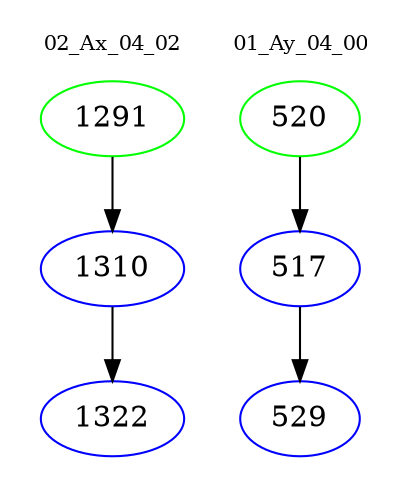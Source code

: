 digraph{
subgraph cluster_0 {
color = white
label = "02_Ax_04_02";
fontsize=10;
T0_1291 [label="1291", color="green"]
T0_1291 -> T0_1310 [color="black"]
T0_1310 [label="1310", color="blue"]
T0_1310 -> T0_1322 [color="black"]
T0_1322 [label="1322", color="blue"]
}
subgraph cluster_1 {
color = white
label = "01_Ay_04_00";
fontsize=10;
T1_520 [label="520", color="green"]
T1_520 -> T1_517 [color="black"]
T1_517 [label="517", color="blue"]
T1_517 -> T1_529 [color="black"]
T1_529 [label="529", color="blue"]
}
}
